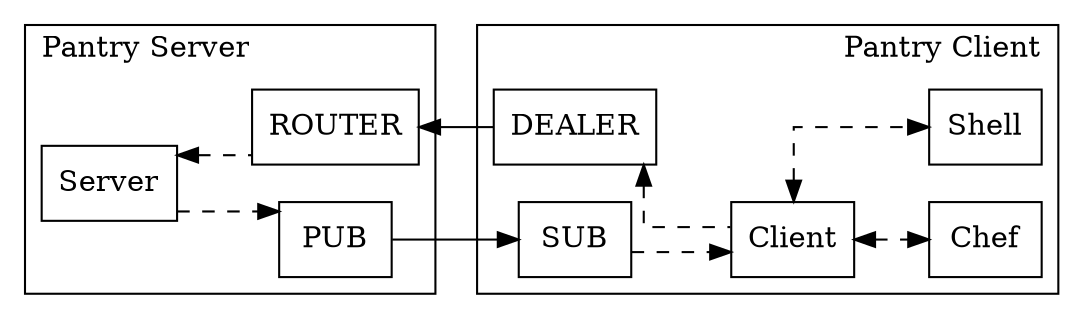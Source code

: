 digraph pantry {
  rankdir = LR;
  color = black;
  splines = ortho;
  node [shape=rectangle];

  subgraph cluster_server {
    label = "Pantry Server";
    labeljust = left;
    edge [style=dashed];

    server     [label="Server"];
    publish    [label="PUB"];

    server_dealer [label="ROUTER"];

    server -> publish;
    server -> server_dealer [dir=back];
  }

  subgraph cluster_client {
    label = "Pantry Client";
    labeljust = right;
    edge [style=dashed];

    client        [label="Client"];
    subscribe     [label="SUB"];
    provisioning  [label="Chef"];
    shell         [label="Shell"];

    client_dealer [label="DEALER"];

    client     -> provisioning [dir=both];
    client     -> shell        [dir=both];

    subscribe     -> client;
    client_dealer -> client [dir=back];
  }

  server_dealer -> client_dealer [dir=back];
  publish       -> subscribe;
}
